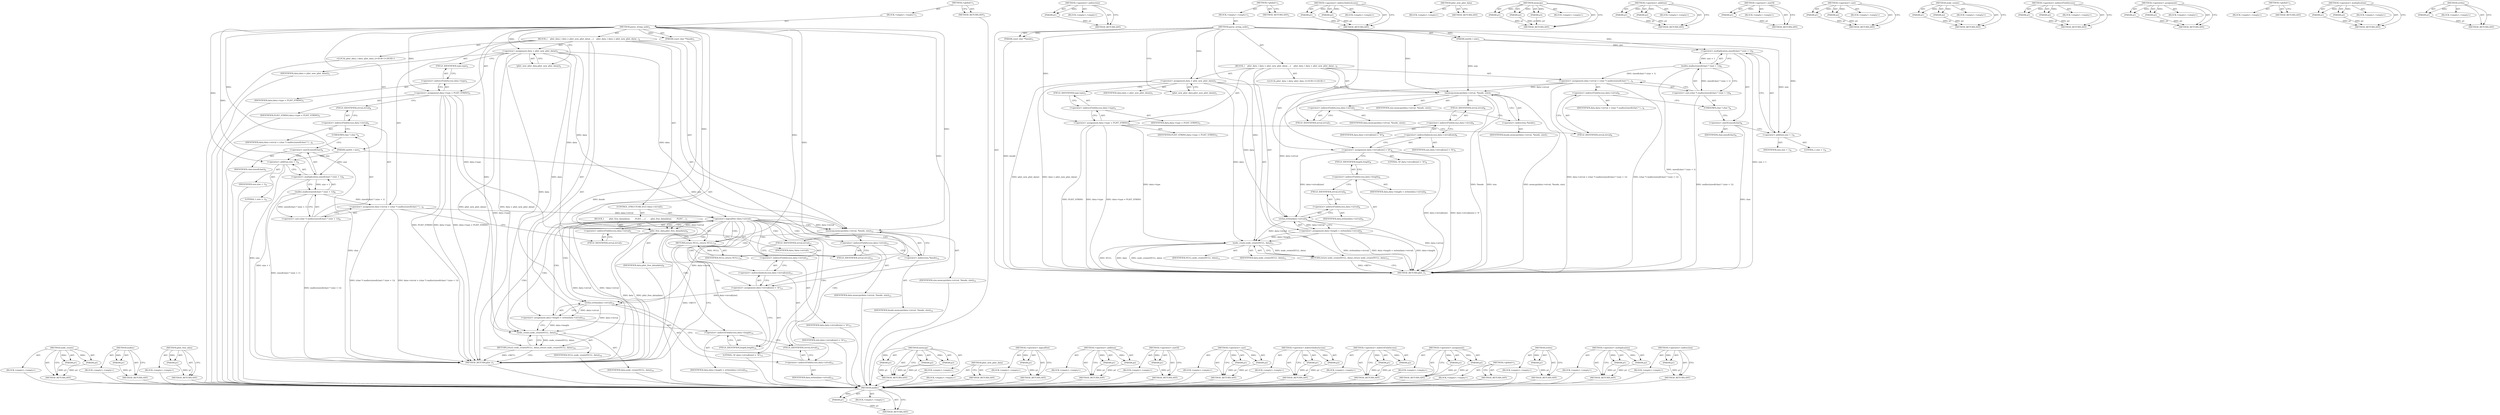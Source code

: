 digraph "&lt;operator&gt;.indirection" {
vulnerable_105 [label=<(METHOD,malloc)>];
vulnerable_106 [label=<(PARAM,p1)>];
vulnerable_107 [label=<(BLOCK,&lt;empty&gt;,&lt;empty&gt;)>];
vulnerable_108 [label=<(METHOD_RETURN,ANY)>];
vulnerable_129 [label=<(METHOD,&lt;operator&gt;.indirection)>];
vulnerable_130 [label=<(PARAM,p1)>];
vulnerable_131 [label=<(BLOCK,&lt;empty&gt;,&lt;empty&gt;)>];
vulnerable_132 [label=<(METHOD_RETURN,ANY)>];
vulnerable_6 [label=<(METHOD,&lt;global&gt;)<SUB>1</SUB>>];
vulnerable_7 [label=<(BLOCK,&lt;empty&gt;,&lt;empty&gt;)<SUB>1</SUB>>];
vulnerable_8 [label=<(METHOD,parse_string_node)<SUB>1</SUB>>];
vulnerable_9 [label=<(PARAM,const char **bnode)<SUB>1</SUB>>];
vulnerable_10 [label=<(PARAM,uint64_t size)<SUB>1</SUB>>];
vulnerable_11 [label=<(BLOCK,{
    plist_data_t data = plist_new_plist_data(...,{
    plist_data_t data = plist_new_plist_data(...)<SUB>2</SUB>>];
vulnerable_12 [label="<(LOCAL,plist_data_t data: plist_data_t)<SUB>3</SUB>>"];
vulnerable_13 [label=<(&lt;operator&gt;.assignment,data = plist_new_plist_data())<SUB>3</SUB>>];
vulnerable_14 [label=<(IDENTIFIER,data,data = plist_new_plist_data())<SUB>3</SUB>>];
vulnerable_15 [label=<(plist_new_plist_data,plist_new_plist_data())<SUB>3</SUB>>];
vulnerable_16 [label=<(&lt;operator&gt;.assignment,data-&gt;type = PLIST_STRING)<SUB>5</SUB>>];
vulnerable_17 [label=<(&lt;operator&gt;.indirectFieldAccess,data-&gt;type)<SUB>5</SUB>>];
vulnerable_18 [label=<(IDENTIFIER,data,data-&gt;type = PLIST_STRING)<SUB>5</SUB>>];
vulnerable_19 [label=<(FIELD_IDENTIFIER,type,type)<SUB>5</SUB>>];
vulnerable_20 [label=<(IDENTIFIER,PLIST_STRING,data-&gt;type = PLIST_STRING)<SUB>5</SUB>>];
vulnerable_21 [label=<(&lt;operator&gt;.assignment,data-&gt;strval = (char *) malloc(sizeof(char) * (...)<SUB>6</SUB>>];
vulnerable_22 [label=<(&lt;operator&gt;.indirectFieldAccess,data-&gt;strval)<SUB>6</SUB>>];
vulnerable_23 [label=<(IDENTIFIER,data,data-&gt;strval = (char *) malloc(sizeof(char) * (...)<SUB>6</SUB>>];
vulnerable_24 [label=<(FIELD_IDENTIFIER,strval,strval)<SUB>6</SUB>>];
vulnerable_25 [label=<(&lt;operator&gt;.cast,(char *) malloc(sizeof(char) * (size + 1)))<SUB>6</SUB>>];
vulnerable_26 [label=<(UNKNOWN,char *,char *)<SUB>6</SUB>>];
vulnerable_27 [label=<(malloc,malloc(sizeof(char) * (size + 1)))<SUB>6</SUB>>];
vulnerable_28 [label=<(&lt;operator&gt;.multiplication,sizeof(char) * (size + 1))<SUB>6</SUB>>];
vulnerable_29 [label=<(&lt;operator&gt;.sizeOf,sizeof(char))<SUB>6</SUB>>];
vulnerable_30 [label=<(IDENTIFIER,char,sizeof(char))<SUB>6</SUB>>];
vulnerable_31 [label=<(&lt;operator&gt;.addition,size + 1)<SUB>6</SUB>>];
vulnerable_32 [label=<(IDENTIFIER,size,size + 1)<SUB>6</SUB>>];
vulnerable_33 [label=<(LITERAL,1,size + 1)<SUB>6</SUB>>];
vulnerable_34 [label=<(memcpy,memcpy(data-&gt;strval, *bnode, size))<SUB>7</SUB>>];
vulnerable_35 [label=<(&lt;operator&gt;.indirectFieldAccess,data-&gt;strval)<SUB>7</SUB>>];
vulnerable_36 [label=<(IDENTIFIER,data,memcpy(data-&gt;strval, *bnode, size))<SUB>7</SUB>>];
vulnerable_37 [label=<(FIELD_IDENTIFIER,strval,strval)<SUB>7</SUB>>];
vulnerable_38 [label=<(&lt;operator&gt;.indirection,*bnode)<SUB>7</SUB>>];
vulnerable_39 [label=<(IDENTIFIER,bnode,memcpy(data-&gt;strval, *bnode, size))<SUB>7</SUB>>];
vulnerable_40 [label=<(IDENTIFIER,size,memcpy(data-&gt;strval, *bnode, size))<SUB>7</SUB>>];
vulnerable_41 [label=<(&lt;operator&gt;.assignment,data-&gt;strval[size] = '\0')<SUB>8</SUB>>];
vulnerable_42 [label=<(&lt;operator&gt;.indirectIndexAccess,data-&gt;strval[size])<SUB>8</SUB>>];
vulnerable_43 [label=<(&lt;operator&gt;.indirectFieldAccess,data-&gt;strval)<SUB>8</SUB>>];
vulnerable_44 [label=<(IDENTIFIER,data,data-&gt;strval[size] = '\0')<SUB>8</SUB>>];
vulnerable_45 [label=<(FIELD_IDENTIFIER,strval,strval)<SUB>8</SUB>>];
vulnerable_46 [label=<(IDENTIFIER,size,data-&gt;strval[size] = '\0')<SUB>8</SUB>>];
vulnerable_47 [label=<(LITERAL,'\0',data-&gt;strval[size] = '\0')<SUB>8</SUB>>];
vulnerable_48 [label=<(&lt;operator&gt;.assignment,data-&gt;length = strlen(data-&gt;strval))<SUB>9</SUB>>];
vulnerable_49 [label=<(&lt;operator&gt;.indirectFieldAccess,data-&gt;length)<SUB>9</SUB>>];
vulnerable_50 [label=<(IDENTIFIER,data,data-&gt;length = strlen(data-&gt;strval))<SUB>9</SUB>>];
vulnerable_51 [label=<(FIELD_IDENTIFIER,length,length)<SUB>9</SUB>>];
vulnerable_52 [label=<(strlen,strlen(data-&gt;strval))<SUB>9</SUB>>];
vulnerable_53 [label=<(&lt;operator&gt;.indirectFieldAccess,data-&gt;strval)<SUB>9</SUB>>];
vulnerable_54 [label=<(IDENTIFIER,data,strlen(data-&gt;strval))<SUB>9</SUB>>];
vulnerable_55 [label=<(FIELD_IDENTIFIER,strval,strval)<SUB>9</SUB>>];
vulnerable_56 [label=<(RETURN,return node_create(NULL, data);,return node_create(NULL, data);)<SUB>11</SUB>>];
vulnerable_57 [label=<(node_create,node_create(NULL, data))<SUB>11</SUB>>];
vulnerable_58 [label=<(IDENTIFIER,NULL,node_create(NULL, data))<SUB>11</SUB>>];
vulnerable_59 [label=<(IDENTIFIER,data,node_create(NULL, data))<SUB>11</SUB>>];
vulnerable_60 [label=<(METHOD_RETURN,plist_t)<SUB>1</SUB>>];
vulnerable_62 [label=<(METHOD_RETURN,ANY)<SUB>1</SUB>>];
vulnerable_133 [label=<(METHOD,&lt;operator&gt;.indirectIndexAccess)>];
vulnerable_134 [label=<(PARAM,p1)>];
vulnerable_135 [label=<(PARAM,p2)>];
vulnerable_136 [label=<(BLOCK,&lt;empty&gt;,&lt;empty&gt;)>];
vulnerable_137 [label=<(METHOD_RETURN,ANY)>];
vulnerable_92 [label=<(METHOD,plist_new_plist_data)>];
vulnerable_93 [label=<(BLOCK,&lt;empty&gt;,&lt;empty&gt;)>];
vulnerable_94 [label=<(METHOD_RETURN,ANY)>];
vulnerable_123 [label=<(METHOD,memcpy)>];
vulnerable_124 [label=<(PARAM,p1)>];
vulnerable_125 [label=<(PARAM,p2)>];
vulnerable_126 [label=<(PARAM,p3)>];
vulnerable_127 [label=<(BLOCK,&lt;empty&gt;,&lt;empty&gt;)>];
vulnerable_128 [label=<(METHOD_RETURN,ANY)>];
vulnerable_118 [label=<(METHOD,&lt;operator&gt;.addition)>];
vulnerable_119 [label=<(PARAM,p1)>];
vulnerable_120 [label=<(PARAM,p2)>];
vulnerable_121 [label=<(BLOCK,&lt;empty&gt;,&lt;empty&gt;)>];
vulnerable_122 [label=<(METHOD_RETURN,ANY)>];
vulnerable_114 [label=<(METHOD,&lt;operator&gt;.sizeOf)>];
vulnerable_115 [label=<(PARAM,p1)>];
vulnerable_116 [label=<(BLOCK,&lt;empty&gt;,&lt;empty&gt;)>];
vulnerable_117 [label=<(METHOD_RETURN,ANY)>];
vulnerable_100 [label=<(METHOD,&lt;operator&gt;.cast)>];
vulnerable_101 [label=<(PARAM,p1)>];
vulnerable_102 [label=<(PARAM,p2)>];
vulnerable_103 [label=<(BLOCK,&lt;empty&gt;,&lt;empty&gt;)>];
vulnerable_104 [label=<(METHOD_RETURN,ANY)>];
vulnerable_142 [label=<(METHOD,node_create)>];
vulnerable_143 [label=<(PARAM,p1)>];
vulnerable_144 [label=<(PARAM,p2)>];
vulnerable_145 [label=<(BLOCK,&lt;empty&gt;,&lt;empty&gt;)>];
vulnerable_146 [label=<(METHOD_RETURN,ANY)>];
vulnerable_95 [label=<(METHOD,&lt;operator&gt;.indirectFieldAccess)>];
vulnerable_96 [label=<(PARAM,p1)>];
vulnerable_97 [label=<(PARAM,p2)>];
vulnerable_98 [label=<(BLOCK,&lt;empty&gt;,&lt;empty&gt;)>];
vulnerable_99 [label=<(METHOD_RETURN,ANY)>];
vulnerable_87 [label=<(METHOD,&lt;operator&gt;.assignment)>];
vulnerable_88 [label=<(PARAM,p1)>];
vulnerable_89 [label=<(PARAM,p2)>];
vulnerable_90 [label=<(BLOCK,&lt;empty&gt;,&lt;empty&gt;)>];
vulnerable_91 [label=<(METHOD_RETURN,ANY)>];
vulnerable_81 [label=<(METHOD,&lt;global&gt;)<SUB>1</SUB>>];
vulnerable_82 [label=<(BLOCK,&lt;empty&gt;,&lt;empty&gt;)>];
vulnerable_83 [label=<(METHOD_RETURN,ANY)>];
vulnerable_109 [label=<(METHOD,&lt;operator&gt;.multiplication)>];
vulnerable_110 [label=<(PARAM,p1)>];
vulnerable_111 [label=<(PARAM,p2)>];
vulnerable_112 [label=<(BLOCK,&lt;empty&gt;,&lt;empty&gt;)>];
vulnerable_113 [label=<(METHOD_RETURN,ANY)>];
vulnerable_138 [label=<(METHOD,strlen)>];
vulnerable_139 [label=<(PARAM,p1)>];
vulnerable_140 [label=<(BLOCK,&lt;empty&gt;,&lt;empty&gt;)>];
vulnerable_141 [label=<(METHOD_RETURN,ANY)>];
fixed_160 [label=<(METHOD,node_create)>];
fixed_161 [label=<(PARAM,p1)>];
fixed_162 [label=<(PARAM,p2)>];
fixed_163 [label=<(BLOCK,&lt;empty&gt;,&lt;empty&gt;)>];
fixed_164 [label=<(METHOD_RETURN,ANY)>];
fixed_115 [label=<(METHOD,malloc)>];
fixed_116 [label=<(PARAM,p1)>];
fixed_117 [label=<(BLOCK,&lt;empty&gt;,&lt;empty&gt;)>];
fixed_118 [label=<(METHOD_RETURN,ANY)>];
fixed_137 [label=<(METHOD,plist_free_data)>];
fixed_138 [label=<(PARAM,p1)>];
fixed_139 [label=<(BLOCK,&lt;empty&gt;,&lt;empty&gt;)>];
fixed_140 [label=<(METHOD_RETURN,ANY)>];
fixed_6 [label=<(METHOD,&lt;global&gt;)<SUB>1</SUB>>];
fixed_7 [label=<(BLOCK,&lt;empty&gt;,&lt;empty&gt;)<SUB>1</SUB>>];
fixed_8 [label=<(METHOD,parse_string_node)<SUB>1</SUB>>];
fixed_9 [label=<(PARAM,const char **bnode)<SUB>1</SUB>>];
fixed_10 [label=<(PARAM,uint64_t size)<SUB>1</SUB>>];
fixed_11 [label=<(BLOCK,{
    plist_data_t data = plist_new_plist_data(...,{
    plist_data_t data = plist_new_plist_data(...)<SUB>2</SUB>>];
fixed_12 [label="<(LOCAL,plist_data_t data: plist_data_t)<SUB>3</SUB>>"];
fixed_13 [label=<(&lt;operator&gt;.assignment,data = plist_new_plist_data())<SUB>3</SUB>>];
fixed_14 [label=<(IDENTIFIER,data,data = plist_new_plist_data())<SUB>3</SUB>>];
fixed_15 [label=<(plist_new_plist_data,plist_new_plist_data())<SUB>3</SUB>>];
fixed_16 [label=<(&lt;operator&gt;.assignment,data-&gt;type = PLIST_STRING)<SUB>5</SUB>>];
fixed_17 [label=<(&lt;operator&gt;.indirectFieldAccess,data-&gt;type)<SUB>5</SUB>>];
fixed_18 [label=<(IDENTIFIER,data,data-&gt;type = PLIST_STRING)<SUB>5</SUB>>];
fixed_19 [label=<(FIELD_IDENTIFIER,type,type)<SUB>5</SUB>>];
fixed_20 [label=<(IDENTIFIER,PLIST_STRING,data-&gt;type = PLIST_STRING)<SUB>5</SUB>>];
fixed_21 [label=<(&lt;operator&gt;.assignment,data-&gt;strval = (char *) malloc(sizeof(char) * (...)<SUB>6</SUB>>];
fixed_22 [label=<(&lt;operator&gt;.indirectFieldAccess,data-&gt;strval)<SUB>6</SUB>>];
fixed_23 [label=<(IDENTIFIER,data,data-&gt;strval = (char *) malloc(sizeof(char) * (...)<SUB>6</SUB>>];
fixed_24 [label=<(FIELD_IDENTIFIER,strval,strval)<SUB>6</SUB>>];
fixed_25 [label=<(&lt;operator&gt;.cast,(char *) malloc(sizeof(char) * (size + 1)))<SUB>6</SUB>>];
fixed_26 [label=<(UNKNOWN,char *,char *)<SUB>6</SUB>>];
fixed_27 [label=<(malloc,malloc(sizeof(char) * (size + 1)))<SUB>6</SUB>>];
fixed_28 [label=<(&lt;operator&gt;.multiplication,sizeof(char) * (size + 1))<SUB>6</SUB>>];
fixed_29 [label=<(&lt;operator&gt;.sizeOf,sizeof(char))<SUB>6</SUB>>];
fixed_30 [label=<(IDENTIFIER,char,sizeof(char))<SUB>6</SUB>>];
fixed_31 [label=<(&lt;operator&gt;.addition,size + 1)<SUB>6</SUB>>];
fixed_32 [label=<(IDENTIFIER,size,size + 1)<SUB>6</SUB>>];
fixed_33 [label=<(LITERAL,1,size + 1)<SUB>6</SUB>>];
fixed_34 [label=<(CONTROL_STRUCTURE,IF,if (!data-&gt;strval))<SUB>7</SUB>>];
fixed_35 [label=<(&lt;operator&gt;.logicalNot,!data-&gt;strval)<SUB>7</SUB>>];
fixed_36 [label=<(&lt;operator&gt;.indirectFieldAccess,data-&gt;strval)<SUB>7</SUB>>];
fixed_37 [label=<(IDENTIFIER,data,!data-&gt;strval)<SUB>7</SUB>>];
fixed_38 [label=<(FIELD_IDENTIFIER,strval,strval)<SUB>7</SUB>>];
fixed_39 [label=<(BLOCK,{
        plist_free_data(data);
        PLIST_...,{
        plist_free_data(data);
        PLIST_...)<SUB>7</SUB>>];
fixed_40 [label=<(plist_free_data,plist_free_data(data))<SUB>8</SUB>>];
fixed_41 [label=<(IDENTIFIER,data,plist_free_data(data))<SUB>8</SUB>>];
fixed_42 [label=<(RETURN,return NULL;,return NULL;)<SUB>10</SUB>>];
fixed_43 [label=<(IDENTIFIER,NULL,return NULL;)<SUB>10</SUB>>];
fixed_44 [label=<(memcpy,memcpy(data-&gt;strval, *bnode, size))<SUB>12</SUB>>];
fixed_45 [label=<(&lt;operator&gt;.indirectFieldAccess,data-&gt;strval)<SUB>12</SUB>>];
fixed_46 [label=<(IDENTIFIER,data,memcpy(data-&gt;strval, *bnode, size))<SUB>12</SUB>>];
fixed_47 [label=<(FIELD_IDENTIFIER,strval,strval)<SUB>12</SUB>>];
fixed_48 [label=<(&lt;operator&gt;.indirection,*bnode)<SUB>12</SUB>>];
fixed_49 [label=<(IDENTIFIER,bnode,memcpy(data-&gt;strval, *bnode, size))<SUB>12</SUB>>];
fixed_50 [label=<(IDENTIFIER,size,memcpy(data-&gt;strval, *bnode, size))<SUB>12</SUB>>];
fixed_51 [label=<(&lt;operator&gt;.assignment,data-&gt;strval[size] = '\0')<SUB>13</SUB>>];
fixed_52 [label=<(&lt;operator&gt;.indirectIndexAccess,data-&gt;strval[size])<SUB>13</SUB>>];
fixed_53 [label=<(&lt;operator&gt;.indirectFieldAccess,data-&gt;strval)<SUB>13</SUB>>];
fixed_54 [label=<(IDENTIFIER,data,data-&gt;strval[size] = '\0')<SUB>13</SUB>>];
fixed_55 [label=<(FIELD_IDENTIFIER,strval,strval)<SUB>13</SUB>>];
fixed_56 [label=<(IDENTIFIER,size,data-&gt;strval[size] = '\0')<SUB>13</SUB>>];
fixed_57 [label=<(LITERAL,'\0',data-&gt;strval[size] = '\0')<SUB>13</SUB>>];
fixed_58 [label=<(&lt;operator&gt;.assignment,data-&gt;length = strlen(data-&gt;strval))<SUB>14</SUB>>];
fixed_59 [label=<(&lt;operator&gt;.indirectFieldAccess,data-&gt;length)<SUB>14</SUB>>];
fixed_60 [label=<(IDENTIFIER,data,data-&gt;length = strlen(data-&gt;strval))<SUB>14</SUB>>];
fixed_61 [label=<(FIELD_IDENTIFIER,length,length)<SUB>14</SUB>>];
fixed_62 [label=<(strlen,strlen(data-&gt;strval))<SUB>14</SUB>>];
fixed_63 [label=<(&lt;operator&gt;.indirectFieldAccess,data-&gt;strval)<SUB>14</SUB>>];
fixed_64 [label=<(IDENTIFIER,data,strlen(data-&gt;strval))<SUB>14</SUB>>];
fixed_65 [label=<(FIELD_IDENTIFIER,strval,strval)<SUB>14</SUB>>];
fixed_66 [label=<(RETURN,return node_create(NULL, data);,return node_create(NULL, data);)<SUB>16</SUB>>];
fixed_67 [label=<(node_create,node_create(NULL, data))<SUB>16</SUB>>];
fixed_68 [label=<(IDENTIFIER,NULL,node_create(NULL, data))<SUB>16</SUB>>];
fixed_69 [label=<(IDENTIFIER,data,node_create(NULL, data))<SUB>16</SUB>>];
fixed_70 [label=<(METHOD_RETURN,plist_t)<SUB>1</SUB>>];
fixed_72 [label=<(METHOD_RETURN,ANY)<SUB>1</SUB>>];
fixed_141 [label=<(METHOD,memcpy)>];
fixed_142 [label=<(PARAM,p1)>];
fixed_143 [label=<(PARAM,p2)>];
fixed_144 [label=<(PARAM,p3)>];
fixed_145 [label=<(BLOCK,&lt;empty&gt;,&lt;empty&gt;)>];
fixed_146 [label=<(METHOD_RETURN,ANY)>];
fixed_102 [label=<(METHOD,plist_new_plist_data)>];
fixed_103 [label=<(BLOCK,&lt;empty&gt;,&lt;empty&gt;)>];
fixed_104 [label=<(METHOD_RETURN,ANY)>];
fixed_133 [label=<(METHOD,&lt;operator&gt;.logicalNot)>];
fixed_134 [label=<(PARAM,p1)>];
fixed_135 [label=<(BLOCK,&lt;empty&gt;,&lt;empty&gt;)>];
fixed_136 [label=<(METHOD_RETURN,ANY)>];
fixed_128 [label=<(METHOD,&lt;operator&gt;.addition)>];
fixed_129 [label=<(PARAM,p1)>];
fixed_130 [label=<(PARAM,p2)>];
fixed_131 [label=<(BLOCK,&lt;empty&gt;,&lt;empty&gt;)>];
fixed_132 [label=<(METHOD_RETURN,ANY)>];
fixed_124 [label=<(METHOD,&lt;operator&gt;.sizeOf)>];
fixed_125 [label=<(PARAM,p1)>];
fixed_126 [label=<(BLOCK,&lt;empty&gt;,&lt;empty&gt;)>];
fixed_127 [label=<(METHOD_RETURN,ANY)>];
fixed_110 [label=<(METHOD,&lt;operator&gt;.cast)>];
fixed_111 [label=<(PARAM,p1)>];
fixed_112 [label=<(PARAM,p2)>];
fixed_113 [label=<(BLOCK,&lt;empty&gt;,&lt;empty&gt;)>];
fixed_114 [label=<(METHOD_RETURN,ANY)>];
fixed_151 [label=<(METHOD,&lt;operator&gt;.indirectIndexAccess)>];
fixed_152 [label=<(PARAM,p1)>];
fixed_153 [label=<(PARAM,p2)>];
fixed_154 [label=<(BLOCK,&lt;empty&gt;,&lt;empty&gt;)>];
fixed_155 [label=<(METHOD_RETURN,ANY)>];
fixed_105 [label=<(METHOD,&lt;operator&gt;.indirectFieldAccess)>];
fixed_106 [label=<(PARAM,p1)>];
fixed_107 [label=<(PARAM,p2)>];
fixed_108 [label=<(BLOCK,&lt;empty&gt;,&lt;empty&gt;)>];
fixed_109 [label=<(METHOD_RETURN,ANY)>];
fixed_97 [label=<(METHOD,&lt;operator&gt;.assignment)>];
fixed_98 [label=<(PARAM,p1)>];
fixed_99 [label=<(PARAM,p2)>];
fixed_100 [label=<(BLOCK,&lt;empty&gt;,&lt;empty&gt;)>];
fixed_101 [label=<(METHOD_RETURN,ANY)>];
fixed_91 [label=<(METHOD,&lt;global&gt;)<SUB>1</SUB>>];
fixed_92 [label=<(BLOCK,&lt;empty&gt;,&lt;empty&gt;)>];
fixed_93 [label=<(METHOD_RETURN,ANY)>];
fixed_156 [label=<(METHOD,strlen)>];
fixed_157 [label=<(PARAM,p1)>];
fixed_158 [label=<(BLOCK,&lt;empty&gt;,&lt;empty&gt;)>];
fixed_159 [label=<(METHOD_RETURN,ANY)>];
fixed_119 [label=<(METHOD,&lt;operator&gt;.multiplication)>];
fixed_120 [label=<(PARAM,p1)>];
fixed_121 [label=<(PARAM,p2)>];
fixed_122 [label=<(BLOCK,&lt;empty&gt;,&lt;empty&gt;)>];
fixed_123 [label=<(METHOD_RETURN,ANY)>];
fixed_147 [label=<(METHOD,&lt;operator&gt;.indirection)>];
fixed_148 [label=<(PARAM,p1)>];
fixed_149 [label=<(BLOCK,&lt;empty&gt;,&lt;empty&gt;)>];
fixed_150 [label=<(METHOD_RETURN,ANY)>];
vulnerable_105 -> vulnerable_106  [key=0, label="AST: "];
vulnerable_105 -> vulnerable_106  [key=1, label="DDG: "];
vulnerable_105 -> vulnerable_107  [key=0, label="AST: "];
vulnerable_105 -> vulnerable_108  [key=0, label="AST: "];
vulnerable_105 -> vulnerable_108  [key=1, label="CFG: "];
vulnerable_106 -> vulnerable_108  [key=0, label="DDG: p1"];
vulnerable_129 -> vulnerable_130  [key=0, label="AST: "];
vulnerable_129 -> vulnerable_130  [key=1, label="DDG: "];
vulnerable_129 -> vulnerable_131  [key=0, label="AST: "];
vulnerable_129 -> vulnerable_132  [key=0, label="AST: "];
vulnerable_129 -> vulnerable_132  [key=1, label="CFG: "];
vulnerable_130 -> vulnerable_132  [key=0, label="DDG: p1"];
vulnerable_6 -> vulnerable_7  [key=0, label="AST: "];
vulnerable_6 -> vulnerable_62  [key=0, label="AST: "];
vulnerable_6 -> vulnerable_62  [key=1, label="CFG: "];
vulnerable_7 -> vulnerable_8  [key=0, label="AST: "];
vulnerable_8 -> vulnerable_9  [key=0, label="AST: "];
vulnerable_8 -> vulnerable_9  [key=1, label="DDG: "];
vulnerable_8 -> vulnerable_10  [key=0, label="AST: "];
vulnerable_8 -> vulnerable_10  [key=1, label="DDG: "];
vulnerable_8 -> vulnerable_11  [key=0, label="AST: "];
vulnerable_8 -> vulnerable_60  [key=0, label="AST: "];
vulnerable_8 -> vulnerable_15  [key=0, label="CFG: "];
vulnerable_8 -> vulnerable_13  [key=0, label="DDG: "];
vulnerable_8 -> vulnerable_16  [key=0, label="DDG: "];
vulnerable_8 -> vulnerable_41  [key=0, label="DDG: "];
vulnerable_8 -> vulnerable_34  [key=0, label="DDG: "];
vulnerable_8 -> vulnerable_57  [key=0, label="DDG: "];
vulnerable_8 -> vulnerable_28  [key=0, label="DDG: "];
vulnerable_8 -> vulnerable_31  [key=0, label="DDG: "];
vulnerable_9 -> vulnerable_60  [key=0, label="DDG: bnode"];
vulnerable_10 -> vulnerable_34  [key=0, label="DDG: size"];
vulnerable_10 -> vulnerable_28  [key=0, label="DDG: size"];
vulnerable_10 -> vulnerable_31  [key=0, label="DDG: size"];
vulnerable_11 -> vulnerable_12  [key=0, label="AST: "];
vulnerable_11 -> vulnerable_13  [key=0, label="AST: "];
vulnerable_11 -> vulnerable_16  [key=0, label="AST: "];
vulnerable_11 -> vulnerable_21  [key=0, label="AST: "];
vulnerable_11 -> vulnerable_34  [key=0, label="AST: "];
vulnerable_11 -> vulnerable_41  [key=0, label="AST: "];
vulnerable_11 -> vulnerable_48  [key=0, label="AST: "];
vulnerable_11 -> vulnerable_56  [key=0, label="AST: "];
vulnerable_13 -> vulnerable_14  [key=0, label="AST: "];
vulnerable_13 -> vulnerable_15  [key=0, label="AST: "];
vulnerable_13 -> vulnerable_19  [key=0, label="CFG: "];
vulnerable_13 -> vulnerable_60  [key=0, label="DDG: plist_new_plist_data()"];
vulnerable_13 -> vulnerable_60  [key=1, label="DDG: data = plist_new_plist_data()"];
vulnerable_13 -> vulnerable_34  [key=0, label="DDG: data"];
vulnerable_13 -> vulnerable_52  [key=0, label="DDG: data"];
vulnerable_13 -> vulnerable_57  [key=0, label="DDG: data"];
vulnerable_15 -> vulnerable_13  [key=0, label="CFG: "];
vulnerable_16 -> vulnerable_17  [key=0, label="AST: "];
vulnerable_16 -> vulnerable_20  [key=0, label="AST: "];
vulnerable_16 -> vulnerable_24  [key=0, label="CFG: "];
vulnerable_16 -> vulnerable_60  [key=0, label="DDG: data-&gt;type"];
vulnerable_16 -> vulnerable_60  [key=1, label="DDG: data-&gt;type = PLIST_STRING"];
vulnerable_16 -> vulnerable_60  [key=2, label="DDG: PLIST_STRING"];
vulnerable_16 -> vulnerable_57  [key=0, label="DDG: data-&gt;type"];
vulnerable_17 -> vulnerable_18  [key=0, label="AST: "];
vulnerable_17 -> vulnerable_19  [key=0, label="AST: "];
vulnerable_17 -> vulnerable_16  [key=0, label="CFG: "];
vulnerable_19 -> vulnerable_17  [key=0, label="CFG: "];
vulnerable_21 -> vulnerable_22  [key=0, label="AST: "];
vulnerable_21 -> vulnerable_25  [key=0, label="AST: "];
vulnerable_21 -> vulnerable_37  [key=0, label="CFG: "];
vulnerable_21 -> vulnerable_60  [key=0, label="DDG: (char *) malloc(sizeof(char) * (size + 1))"];
vulnerable_21 -> vulnerable_60  [key=1, label="DDG: data-&gt;strval = (char *) malloc(sizeof(char) * (size + 1))"];
vulnerable_21 -> vulnerable_34  [key=0, label="DDG: data-&gt;strval"];
vulnerable_22 -> vulnerable_23  [key=0, label="AST: "];
vulnerable_22 -> vulnerable_24  [key=0, label="AST: "];
vulnerable_22 -> vulnerable_26  [key=0, label="CFG: "];
vulnerable_24 -> vulnerable_22  [key=0, label="CFG: "];
vulnerable_25 -> vulnerable_26  [key=0, label="AST: "];
vulnerable_25 -> vulnerable_27  [key=0, label="AST: "];
vulnerable_25 -> vulnerable_21  [key=0, label="CFG: "];
vulnerable_25 -> vulnerable_60  [key=0, label="DDG: malloc(sizeof(char) * (size + 1))"];
vulnerable_26 -> vulnerable_29  [key=0, label="CFG: "];
vulnerable_27 -> vulnerable_28  [key=0, label="AST: "];
vulnerable_27 -> vulnerable_25  [key=0, label="CFG: "];
vulnerable_27 -> vulnerable_25  [key=1, label="DDG: sizeof(char) * (size + 1)"];
vulnerable_27 -> vulnerable_60  [key=0, label="DDG: sizeof(char) * (size + 1)"];
vulnerable_27 -> vulnerable_21  [key=0, label="DDG: sizeof(char) * (size + 1)"];
vulnerable_28 -> vulnerable_29  [key=0, label="AST: "];
vulnerable_28 -> vulnerable_31  [key=0, label="AST: "];
vulnerable_28 -> vulnerable_27  [key=0, label="CFG: "];
vulnerable_28 -> vulnerable_27  [key=1, label="DDG: size + 1"];
vulnerable_28 -> vulnerable_60  [key=0, label="DDG: size + 1"];
vulnerable_29 -> vulnerable_30  [key=0, label="AST: "];
vulnerable_29 -> vulnerable_31  [key=0, label="CFG: "];
vulnerable_29 -> vulnerable_60  [key=0, label="DDG: char"];
vulnerable_31 -> vulnerable_32  [key=0, label="AST: "];
vulnerable_31 -> vulnerable_33  [key=0, label="AST: "];
vulnerable_31 -> vulnerable_28  [key=0, label="CFG: "];
vulnerable_34 -> vulnerable_35  [key=0, label="AST: "];
vulnerable_34 -> vulnerable_38  [key=0, label="AST: "];
vulnerable_34 -> vulnerable_40  [key=0, label="AST: "];
vulnerable_34 -> vulnerable_45  [key=0, label="CFG: "];
vulnerable_34 -> vulnerable_60  [key=0, label="DDG: *bnode"];
vulnerable_34 -> vulnerable_60  [key=1, label="DDG: size"];
vulnerable_34 -> vulnerable_60  [key=2, label="DDG: memcpy(data-&gt;strval, *bnode, size)"];
vulnerable_34 -> vulnerable_52  [key=0, label="DDG: data-&gt;strval"];
vulnerable_35 -> vulnerable_36  [key=0, label="AST: "];
vulnerable_35 -> vulnerable_37  [key=0, label="AST: "];
vulnerable_35 -> vulnerable_38  [key=0, label="CFG: "];
vulnerable_37 -> vulnerable_35  [key=0, label="CFG: "];
vulnerable_38 -> vulnerable_39  [key=0, label="AST: "];
vulnerable_38 -> vulnerable_34  [key=0, label="CFG: "];
vulnerable_41 -> vulnerable_42  [key=0, label="AST: "];
vulnerable_41 -> vulnerable_47  [key=0, label="AST: "];
vulnerable_41 -> vulnerable_51  [key=0, label="CFG: "];
vulnerable_41 -> vulnerable_60  [key=0, label="DDG: data-&gt;strval[size]"];
vulnerable_41 -> vulnerable_60  [key=1, label="DDG: data-&gt;strval[size] = '\0'"];
vulnerable_41 -> vulnerable_52  [key=0, label="DDG: data-&gt;strval[size]"];
vulnerable_42 -> vulnerable_43  [key=0, label="AST: "];
vulnerable_42 -> vulnerable_46  [key=0, label="AST: "];
vulnerable_42 -> vulnerable_41  [key=0, label="CFG: "];
vulnerable_43 -> vulnerable_44  [key=0, label="AST: "];
vulnerable_43 -> vulnerable_45  [key=0, label="AST: "];
vulnerable_43 -> vulnerable_42  [key=0, label="CFG: "];
vulnerable_45 -> vulnerable_43  [key=0, label="CFG: "];
vulnerable_48 -> vulnerable_49  [key=0, label="AST: "];
vulnerable_48 -> vulnerable_52  [key=0, label="AST: "];
vulnerable_48 -> vulnerable_57  [key=0, label="CFG: "];
vulnerable_48 -> vulnerable_57  [key=1, label="DDG: data-&gt;length"];
vulnerable_48 -> vulnerable_60  [key=0, label="DDG: data-&gt;length"];
vulnerable_48 -> vulnerable_60  [key=1, label="DDG: strlen(data-&gt;strval)"];
vulnerable_48 -> vulnerable_60  [key=2, label="DDG: data-&gt;length = strlen(data-&gt;strval)"];
vulnerable_49 -> vulnerable_50  [key=0, label="AST: "];
vulnerable_49 -> vulnerable_51  [key=0, label="AST: "];
vulnerable_49 -> vulnerable_55  [key=0, label="CFG: "];
vulnerable_51 -> vulnerable_49  [key=0, label="CFG: "];
vulnerable_52 -> vulnerable_53  [key=0, label="AST: "];
vulnerable_52 -> vulnerable_48  [key=0, label="CFG: "];
vulnerable_52 -> vulnerable_48  [key=1, label="DDG: data-&gt;strval"];
vulnerable_52 -> vulnerable_60  [key=0, label="DDG: data-&gt;strval"];
vulnerable_52 -> vulnerable_57  [key=0, label="DDG: data-&gt;strval"];
vulnerable_53 -> vulnerable_54  [key=0, label="AST: "];
vulnerable_53 -> vulnerable_55  [key=0, label="AST: "];
vulnerable_53 -> vulnerable_52  [key=0, label="CFG: "];
vulnerable_55 -> vulnerable_53  [key=0, label="CFG: "];
vulnerable_56 -> vulnerable_57  [key=0, label="AST: "];
vulnerable_56 -> vulnerable_60  [key=0, label="CFG: "];
vulnerable_56 -> vulnerable_60  [key=1, label="DDG: &lt;RET&gt;"];
vulnerable_57 -> vulnerable_58  [key=0, label="AST: "];
vulnerable_57 -> vulnerable_59  [key=0, label="AST: "];
vulnerable_57 -> vulnerable_56  [key=0, label="CFG: "];
vulnerable_57 -> vulnerable_56  [key=1, label="DDG: node_create(NULL, data)"];
vulnerable_57 -> vulnerable_60  [key=0, label="DDG: NULL"];
vulnerable_57 -> vulnerable_60  [key=1, label="DDG: data"];
vulnerable_57 -> vulnerable_60  [key=2, label="DDG: node_create(NULL, data)"];
vulnerable_133 -> vulnerable_134  [key=0, label="AST: "];
vulnerable_133 -> vulnerable_134  [key=1, label="DDG: "];
vulnerable_133 -> vulnerable_136  [key=0, label="AST: "];
vulnerable_133 -> vulnerable_135  [key=0, label="AST: "];
vulnerable_133 -> vulnerable_135  [key=1, label="DDG: "];
vulnerable_133 -> vulnerable_137  [key=0, label="AST: "];
vulnerable_133 -> vulnerable_137  [key=1, label="CFG: "];
vulnerable_134 -> vulnerable_137  [key=0, label="DDG: p1"];
vulnerable_135 -> vulnerable_137  [key=0, label="DDG: p2"];
vulnerable_92 -> vulnerable_93  [key=0, label="AST: "];
vulnerable_92 -> vulnerable_94  [key=0, label="AST: "];
vulnerable_92 -> vulnerable_94  [key=1, label="CFG: "];
vulnerable_123 -> vulnerable_124  [key=0, label="AST: "];
vulnerable_123 -> vulnerable_124  [key=1, label="DDG: "];
vulnerable_123 -> vulnerable_127  [key=0, label="AST: "];
vulnerable_123 -> vulnerable_125  [key=0, label="AST: "];
vulnerable_123 -> vulnerable_125  [key=1, label="DDG: "];
vulnerable_123 -> vulnerable_128  [key=0, label="AST: "];
vulnerable_123 -> vulnerable_128  [key=1, label="CFG: "];
vulnerable_123 -> vulnerable_126  [key=0, label="AST: "];
vulnerable_123 -> vulnerable_126  [key=1, label="DDG: "];
vulnerable_124 -> vulnerable_128  [key=0, label="DDG: p1"];
vulnerable_125 -> vulnerable_128  [key=0, label="DDG: p2"];
vulnerable_126 -> vulnerable_128  [key=0, label="DDG: p3"];
vulnerable_118 -> vulnerable_119  [key=0, label="AST: "];
vulnerable_118 -> vulnerable_119  [key=1, label="DDG: "];
vulnerable_118 -> vulnerable_121  [key=0, label="AST: "];
vulnerable_118 -> vulnerable_120  [key=0, label="AST: "];
vulnerable_118 -> vulnerable_120  [key=1, label="DDG: "];
vulnerable_118 -> vulnerable_122  [key=0, label="AST: "];
vulnerable_118 -> vulnerable_122  [key=1, label="CFG: "];
vulnerable_119 -> vulnerable_122  [key=0, label="DDG: p1"];
vulnerable_120 -> vulnerable_122  [key=0, label="DDG: p2"];
vulnerable_114 -> vulnerable_115  [key=0, label="AST: "];
vulnerable_114 -> vulnerable_115  [key=1, label="DDG: "];
vulnerable_114 -> vulnerable_116  [key=0, label="AST: "];
vulnerable_114 -> vulnerable_117  [key=0, label="AST: "];
vulnerable_114 -> vulnerable_117  [key=1, label="CFG: "];
vulnerable_115 -> vulnerable_117  [key=0, label="DDG: p1"];
vulnerable_100 -> vulnerable_101  [key=0, label="AST: "];
vulnerable_100 -> vulnerable_101  [key=1, label="DDG: "];
vulnerable_100 -> vulnerable_103  [key=0, label="AST: "];
vulnerable_100 -> vulnerable_102  [key=0, label="AST: "];
vulnerable_100 -> vulnerable_102  [key=1, label="DDG: "];
vulnerable_100 -> vulnerable_104  [key=0, label="AST: "];
vulnerable_100 -> vulnerable_104  [key=1, label="CFG: "];
vulnerable_101 -> vulnerable_104  [key=0, label="DDG: p1"];
vulnerable_102 -> vulnerable_104  [key=0, label="DDG: p2"];
vulnerable_142 -> vulnerable_143  [key=0, label="AST: "];
vulnerable_142 -> vulnerable_143  [key=1, label="DDG: "];
vulnerable_142 -> vulnerable_145  [key=0, label="AST: "];
vulnerable_142 -> vulnerable_144  [key=0, label="AST: "];
vulnerable_142 -> vulnerable_144  [key=1, label="DDG: "];
vulnerable_142 -> vulnerable_146  [key=0, label="AST: "];
vulnerable_142 -> vulnerable_146  [key=1, label="CFG: "];
vulnerable_143 -> vulnerable_146  [key=0, label="DDG: p1"];
vulnerable_144 -> vulnerable_146  [key=0, label="DDG: p2"];
vulnerable_95 -> vulnerable_96  [key=0, label="AST: "];
vulnerable_95 -> vulnerable_96  [key=1, label="DDG: "];
vulnerable_95 -> vulnerable_98  [key=0, label="AST: "];
vulnerable_95 -> vulnerable_97  [key=0, label="AST: "];
vulnerable_95 -> vulnerable_97  [key=1, label="DDG: "];
vulnerable_95 -> vulnerable_99  [key=0, label="AST: "];
vulnerable_95 -> vulnerable_99  [key=1, label="CFG: "];
vulnerable_96 -> vulnerable_99  [key=0, label="DDG: p1"];
vulnerable_97 -> vulnerable_99  [key=0, label="DDG: p2"];
vulnerable_87 -> vulnerable_88  [key=0, label="AST: "];
vulnerable_87 -> vulnerable_88  [key=1, label="DDG: "];
vulnerable_87 -> vulnerable_90  [key=0, label="AST: "];
vulnerable_87 -> vulnerable_89  [key=0, label="AST: "];
vulnerable_87 -> vulnerable_89  [key=1, label="DDG: "];
vulnerable_87 -> vulnerable_91  [key=0, label="AST: "];
vulnerable_87 -> vulnerable_91  [key=1, label="CFG: "];
vulnerable_88 -> vulnerable_91  [key=0, label="DDG: p1"];
vulnerable_89 -> vulnerable_91  [key=0, label="DDG: p2"];
vulnerable_81 -> vulnerable_82  [key=0, label="AST: "];
vulnerable_81 -> vulnerable_83  [key=0, label="AST: "];
vulnerable_81 -> vulnerable_83  [key=1, label="CFG: "];
vulnerable_109 -> vulnerable_110  [key=0, label="AST: "];
vulnerable_109 -> vulnerable_110  [key=1, label="DDG: "];
vulnerable_109 -> vulnerable_112  [key=0, label="AST: "];
vulnerable_109 -> vulnerable_111  [key=0, label="AST: "];
vulnerable_109 -> vulnerable_111  [key=1, label="DDG: "];
vulnerable_109 -> vulnerable_113  [key=0, label="AST: "];
vulnerable_109 -> vulnerable_113  [key=1, label="CFG: "];
vulnerable_110 -> vulnerable_113  [key=0, label="DDG: p1"];
vulnerable_111 -> vulnerable_113  [key=0, label="DDG: p2"];
vulnerable_138 -> vulnerable_139  [key=0, label="AST: "];
vulnerable_138 -> vulnerable_139  [key=1, label="DDG: "];
vulnerable_138 -> vulnerable_140  [key=0, label="AST: "];
vulnerable_138 -> vulnerable_141  [key=0, label="AST: "];
vulnerable_138 -> vulnerable_141  [key=1, label="CFG: "];
vulnerable_139 -> vulnerable_141  [key=0, label="DDG: p1"];
fixed_160 -> fixed_161  [key=0, label="AST: "];
fixed_160 -> fixed_161  [key=1, label="DDG: "];
fixed_160 -> fixed_163  [key=0, label="AST: "];
fixed_160 -> fixed_162  [key=0, label="AST: "];
fixed_160 -> fixed_162  [key=1, label="DDG: "];
fixed_160 -> fixed_164  [key=0, label="AST: "];
fixed_160 -> fixed_164  [key=1, label="CFG: "];
fixed_161 -> fixed_164  [key=0, label="DDG: p1"];
fixed_162 -> fixed_164  [key=0, label="DDG: p2"];
fixed_163 -> vulnerable_105  [key=0];
fixed_164 -> vulnerable_105  [key=0];
fixed_115 -> fixed_116  [key=0, label="AST: "];
fixed_115 -> fixed_116  [key=1, label="DDG: "];
fixed_115 -> fixed_117  [key=0, label="AST: "];
fixed_115 -> fixed_118  [key=0, label="AST: "];
fixed_115 -> fixed_118  [key=1, label="CFG: "];
fixed_116 -> fixed_118  [key=0, label="DDG: p1"];
fixed_117 -> vulnerable_105  [key=0];
fixed_118 -> vulnerable_105  [key=0];
fixed_137 -> fixed_138  [key=0, label="AST: "];
fixed_137 -> fixed_138  [key=1, label="DDG: "];
fixed_137 -> fixed_139  [key=0, label="AST: "];
fixed_137 -> fixed_140  [key=0, label="AST: "];
fixed_137 -> fixed_140  [key=1, label="CFG: "];
fixed_138 -> fixed_140  [key=0, label="DDG: p1"];
fixed_139 -> vulnerable_105  [key=0];
fixed_140 -> vulnerable_105  [key=0];
fixed_6 -> fixed_7  [key=0, label="AST: "];
fixed_6 -> fixed_72  [key=0, label="AST: "];
fixed_6 -> fixed_72  [key=1, label="CFG: "];
fixed_7 -> fixed_8  [key=0, label="AST: "];
fixed_8 -> fixed_9  [key=0, label="AST: "];
fixed_8 -> fixed_9  [key=1, label="DDG: "];
fixed_8 -> fixed_10  [key=0, label="AST: "];
fixed_8 -> fixed_10  [key=1, label="DDG: "];
fixed_8 -> fixed_11  [key=0, label="AST: "];
fixed_8 -> fixed_70  [key=0, label="AST: "];
fixed_8 -> fixed_15  [key=0, label="CFG: "];
fixed_8 -> fixed_13  [key=0, label="DDG: "];
fixed_8 -> fixed_16  [key=0, label="DDG: "];
fixed_8 -> fixed_51  [key=0, label="DDG: "];
fixed_8 -> fixed_44  [key=0, label="DDG: "];
fixed_8 -> fixed_42  [key=0, label="DDG: "];
fixed_8 -> fixed_67  [key=0, label="DDG: "];
fixed_8 -> fixed_40  [key=0, label="DDG: "];
fixed_8 -> fixed_43  [key=0, label="DDG: "];
fixed_8 -> fixed_28  [key=0, label="DDG: "];
fixed_8 -> fixed_31  [key=0, label="DDG: "];
fixed_9 -> fixed_70  [key=0, label="DDG: bnode"];
fixed_10 -> fixed_44  [key=0, label="DDG: size"];
fixed_10 -> fixed_28  [key=0, label="DDG: size"];
fixed_10 -> fixed_31  [key=0, label="DDG: size"];
fixed_11 -> fixed_12  [key=0, label="AST: "];
fixed_11 -> fixed_13  [key=0, label="AST: "];
fixed_11 -> fixed_16  [key=0, label="AST: "];
fixed_11 -> fixed_21  [key=0, label="AST: "];
fixed_11 -> fixed_34  [key=0, label="AST: "];
fixed_11 -> fixed_44  [key=0, label="AST: "];
fixed_11 -> fixed_51  [key=0, label="AST: "];
fixed_11 -> fixed_58  [key=0, label="AST: "];
fixed_11 -> fixed_66  [key=0, label="AST: "];
fixed_12 -> vulnerable_105  [key=0];
fixed_13 -> fixed_14  [key=0, label="AST: "];
fixed_13 -> fixed_15  [key=0, label="AST: "];
fixed_13 -> fixed_19  [key=0, label="CFG: "];
fixed_13 -> fixed_70  [key=0, label="DDG: plist_new_plist_data()"];
fixed_13 -> fixed_70  [key=1, label="DDG: data = plist_new_plist_data()"];
fixed_13 -> fixed_44  [key=0, label="DDG: data"];
fixed_13 -> fixed_35  [key=0, label="DDG: data"];
fixed_13 -> fixed_62  [key=0, label="DDG: data"];
fixed_13 -> fixed_67  [key=0, label="DDG: data"];
fixed_13 -> fixed_40  [key=0, label="DDG: data"];
fixed_14 -> vulnerable_105  [key=0];
fixed_15 -> fixed_13  [key=0, label="CFG: "];
fixed_16 -> fixed_17  [key=0, label="AST: "];
fixed_16 -> fixed_20  [key=0, label="AST: "];
fixed_16 -> fixed_24  [key=0, label="CFG: "];
fixed_16 -> fixed_70  [key=0, label="DDG: data-&gt;type"];
fixed_16 -> fixed_70  [key=1, label="DDG: data-&gt;type = PLIST_STRING"];
fixed_16 -> fixed_70  [key=2, label="DDG: PLIST_STRING"];
fixed_16 -> fixed_67  [key=0, label="DDG: data-&gt;type"];
fixed_16 -> fixed_40  [key=0, label="DDG: data-&gt;type"];
fixed_17 -> fixed_18  [key=0, label="AST: "];
fixed_17 -> fixed_19  [key=0, label="AST: "];
fixed_17 -> fixed_16  [key=0, label="CFG: "];
fixed_18 -> vulnerable_105  [key=0];
fixed_19 -> fixed_17  [key=0, label="CFG: "];
fixed_20 -> vulnerable_105  [key=0];
fixed_21 -> fixed_22  [key=0, label="AST: "];
fixed_21 -> fixed_25  [key=0, label="AST: "];
fixed_21 -> fixed_38  [key=0, label="CFG: "];
fixed_21 -> fixed_70  [key=0, label="DDG: (char *) malloc(sizeof(char) * (size + 1))"];
fixed_21 -> fixed_70  [key=1, label="DDG: data-&gt;strval = (char *) malloc(sizeof(char) * (size + 1))"];
fixed_21 -> fixed_35  [key=0, label="DDG: data-&gt;strval"];
fixed_22 -> fixed_23  [key=0, label="AST: "];
fixed_22 -> fixed_24  [key=0, label="AST: "];
fixed_22 -> fixed_26  [key=0, label="CFG: "];
fixed_23 -> vulnerable_105  [key=0];
fixed_24 -> fixed_22  [key=0, label="CFG: "];
fixed_25 -> fixed_26  [key=0, label="AST: "];
fixed_25 -> fixed_27  [key=0, label="AST: "];
fixed_25 -> fixed_21  [key=0, label="CFG: "];
fixed_25 -> fixed_70  [key=0, label="DDG: malloc(sizeof(char) * (size + 1))"];
fixed_26 -> fixed_29  [key=0, label="CFG: "];
fixed_27 -> fixed_28  [key=0, label="AST: "];
fixed_27 -> fixed_25  [key=0, label="CFG: "];
fixed_27 -> fixed_25  [key=1, label="DDG: sizeof(char) * (size + 1)"];
fixed_27 -> fixed_70  [key=0, label="DDG: sizeof(char) * (size + 1)"];
fixed_27 -> fixed_21  [key=0, label="DDG: sizeof(char) * (size + 1)"];
fixed_28 -> fixed_29  [key=0, label="AST: "];
fixed_28 -> fixed_31  [key=0, label="AST: "];
fixed_28 -> fixed_27  [key=0, label="CFG: "];
fixed_28 -> fixed_27  [key=1, label="DDG: size + 1"];
fixed_28 -> fixed_70  [key=0, label="DDG: size + 1"];
fixed_29 -> fixed_30  [key=0, label="AST: "];
fixed_29 -> fixed_31  [key=0, label="CFG: "];
fixed_29 -> fixed_70  [key=0, label="DDG: char"];
fixed_30 -> vulnerable_105  [key=0];
fixed_31 -> fixed_32  [key=0, label="AST: "];
fixed_31 -> fixed_33  [key=0, label="AST: "];
fixed_31 -> fixed_28  [key=0, label="CFG: "];
fixed_31 -> fixed_70  [key=0, label="DDG: size"];
fixed_32 -> vulnerable_105  [key=0];
fixed_33 -> vulnerable_105  [key=0];
fixed_34 -> fixed_35  [key=0, label="AST: "];
fixed_34 -> fixed_39  [key=0, label="AST: "];
fixed_35 -> fixed_36  [key=0, label="AST: "];
fixed_35 -> fixed_40  [key=0, label="CFG: "];
fixed_35 -> fixed_40  [key=1, label="DDG: data-&gt;strval"];
fixed_35 -> fixed_40  [key=2, label="CDG: "];
fixed_35 -> fixed_47  [key=0, label="CFG: "];
fixed_35 -> fixed_47  [key=1, label="CDG: "];
fixed_35 -> fixed_70  [key=0, label="DDG: data-&gt;strval"];
fixed_35 -> fixed_70  [key=1, label="DDG: !data-&gt;strval"];
fixed_35 -> fixed_44  [key=0, label="DDG: data-&gt;strval"];
fixed_35 -> fixed_44  [key=1, label="CDG: "];
fixed_35 -> fixed_48  [key=0, label="CDG: "];
fixed_35 -> fixed_58  [key=0, label="CDG: "];
fixed_35 -> fixed_61  [key=0, label="CDG: "];
fixed_35 -> fixed_42  [key=0, label="CDG: "];
fixed_35 -> fixed_51  [key=0, label="CDG: "];
fixed_35 -> fixed_66  [key=0, label="CDG: "];
fixed_35 -> fixed_52  [key=0, label="CDG: "];
fixed_35 -> fixed_53  [key=0, label="CDG: "];
fixed_35 -> fixed_67  [key=0, label="CDG: "];
fixed_35 -> fixed_45  [key=0, label="CDG: "];
fixed_35 -> fixed_63  [key=0, label="CDG: "];
fixed_35 -> fixed_65  [key=0, label="CDG: "];
fixed_35 -> fixed_59  [key=0, label="CDG: "];
fixed_35 -> fixed_55  [key=0, label="CDG: "];
fixed_35 -> fixed_62  [key=0, label="CDG: "];
fixed_36 -> fixed_37  [key=0, label="AST: "];
fixed_36 -> fixed_38  [key=0, label="AST: "];
fixed_36 -> fixed_35  [key=0, label="CFG: "];
fixed_37 -> vulnerable_105  [key=0];
fixed_38 -> fixed_36  [key=0, label="CFG: "];
fixed_39 -> fixed_40  [key=0, label="AST: "];
fixed_39 -> fixed_42  [key=0, label="AST: "];
fixed_40 -> fixed_41  [key=0, label="AST: "];
fixed_40 -> fixed_42  [key=0, label="CFG: "];
fixed_40 -> fixed_70  [key=0, label="DDG: data"];
fixed_40 -> fixed_70  [key=1, label="DDG: plist_free_data(data)"];
fixed_41 -> vulnerable_105  [key=0];
fixed_42 -> fixed_43  [key=0, label="AST: "];
fixed_42 -> fixed_70  [key=0, label="CFG: "];
fixed_42 -> fixed_70  [key=1, label="DDG: &lt;RET&gt;"];
fixed_43 -> fixed_42  [key=0, label="DDG: NULL"];
fixed_44 -> fixed_45  [key=0, label="AST: "];
fixed_44 -> fixed_48  [key=0, label="AST: "];
fixed_44 -> fixed_50  [key=0, label="AST: "];
fixed_44 -> fixed_55  [key=0, label="CFG: "];
fixed_44 -> fixed_62  [key=0, label="DDG: data-&gt;strval"];
fixed_45 -> fixed_46  [key=0, label="AST: "];
fixed_45 -> fixed_47  [key=0, label="AST: "];
fixed_45 -> fixed_48  [key=0, label="CFG: "];
fixed_46 -> vulnerable_105  [key=0];
fixed_47 -> fixed_45  [key=0, label="CFG: "];
fixed_48 -> fixed_49  [key=0, label="AST: "];
fixed_48 -> fixed_44  [key=0, label="CFG: "];
fixed_49 -> vulnerable_105  [key=0];
fixed_50 -> vulnerable_105  [key=0];
fixed_51 -> fixed_52  [key=0, label="AST: "];
fixed_51 -> fixed_57  [key=0, label="AST: "];
fixed_51 -> fixed_61  [key=0, label="CFG: "];
fixed_51 -> fixed_62  [key=0, label="DDG: data-&gt;strval[size]"];
fixed_52 -> fixed_53  [key=0, label="AST: "];
fixed_52 -> fixed_56  [key=0, label="AST: "];
fixed_52 -> fixed_51  [key=0, label="CFG: "];
fixed_53 -> fixed_54  [key=0, label="AST: "];
fixed_53 -> fixed_55  [key=0, label="AST: "];
fixed_53 -> fixed_52  [key=0, label="CFG: "];
fixed_54 -> vulnerable_105  [key=0];
fixed_55 -> fixed_53  [key=0, label="CFG: "];
fixed_56 -> vulnerable_105  [key=0];
fixed_57 -> vulnerable_105  [key=0];
fixed_58 -> fixed_59  [key=0, label="AST: "];
fixed_58 -> fixed_62  [key=0, label="AST: "];
fixed_58 -> fixed_67  [key=0, label="CFG: "];
fixed_58 -> fixed_67  [key=1, label="DDG: data-&gt;length"];
fixed_59 -> fixed_60  [key=0, label="AST: "];
fixed_59 -> fixed_61  [key=0, label="AST: "];
fixed_59 -> fixed_65  [key=0, label="CFG: "];
fixed_60 -> vulnerable_105  [key=0];
fixed_61 -> fixed_59  [key=0, label="CFG: "];
fixed_62 -> fixed_63  [key=0, label="AST: "];
fixed_62 -> fixed_58  [key=0, label="CFG: "];
fixed_62 -> fixed_58  [key=1, label="DDG: data-&gt;strval"];
fixed_62 -> fixed_67  [key=0, label="DDG: data-&gt;strval"];
fixed_63 -> fixed_64  [key=0, label="AST: "];
fixed_63 -> fixed_65  [key=0, label="AST: "];
fixed_63 -> fixed_62  [key=0, label="CFG: "];
fixed_64 -> vulnerable_105  [key=0];
fixed_65 -> fixed_63  [key=0, label="CFG: "];
fixed_66 -> fixed_67  [key=0, label="AST: "];
fixed_66 -> fixed_70  [key=0, label="CFG: "];
fixed_66 -> fixed_70  [key=1, label="DDG: &lt;RET&gt;"];
fixed_67 -> fixed_68  [key=0, label="AST: "];
fixed_67 -> fixed_69  [key=0, label="AST: "];
fixed_67 -> fixed_66  [key=0, label="CFG: "];
fixed_67 -> fixed_66  [key=1, label="DDG: node_create(NULL, data)"];
fixed_68 -> vulnerable_105  [key=0];
fixed_69 -> vulnerable_105  [key=0];
fixed_70 -> vulnerable_105  [key=0];
fixed_72 -> vulnerable_105  [key=0];
fixed_141 -> fixed_142  [key=0, label="AST: "];
fixed_141 -> fixed_142  [key=1, label="DDG: "];
fixed_141 -> fixed_145  [key=0, label="AST: "];
fixed_141 -> fixed_143  [key=0, label="AST: "];
fixed_141 -> fixed_143  [key=1, label="DDG: "];
fixed_141 -> fixed_146  [key=0, label="AST: "];
fixed_141 -> fixed_146  [key=1, label="CFG: "];
fixed_141 -> fixed_144  [key=0, label="AST: "];
fixed_141 -> fixed_144  [key=1, label="DDG: "];
fixed_142 -> fixed_146  [key=0, label="DDG: p1"];
fixed_143 -> fixed_146  [key=0, label="DDG: p2"];
fixed_144 -> fixed_146  [key=0, label="DDG: p3"];
fixed_145 -> vulnerable_105  [key=0];
fixed_146 -> vulnerable_105  [key=0];
fixed_102 -> fixed_103  [key=0, label="AST: "];
fixed_102 -> fixed_104  [key=0, label="AST: "];
fixed_102 -> fixed_104  [key=1, label="CFG: "];
fixed_103 -> vulnerable_105  [key=0];
fixed_104 -> vulnerable_105  [key=0];
fixed_133 -> fixed_134  [key=0, label="AST: "];
fixed_133 -> fixed_134  [key=1, label="DDG: "];
fixed_133 -> fixed_135  [key=0, label="AST: "];
fixed_133 -> fixed_136  [key=0, label="AST: "];
fixed_133 -> fixed_136  [key=1, label="CFG: "];
fixed_134 -> fixed_136  [key=0, label="DDG: p1"];
fixed_135 -> vulnerable_105  [key=0];
fixed_136 -> vulnerable_105  [key=0];
fixed_128 -> fixed_129  [key=0, label="AST: "];
fixed_128 -> fixed_129  [key=1, label="DDG: "];
fixed_128 -> fixed_131  [key=0, label="AST: "];
fixed_128 -> fixed_130  [key=0, label="AST: "];
fixed_128 -> fixed_130  [key=1, label="DDG: "];
fixed_128 -> fixed_132  [key=0, label="AST: "];
fixed_128 -> fixed_132  [key=1, label="CFG: "];
fixed_129 -> fixed_132  [key=0, label="DDG: p1"];
fixed_130 -> fixed_132  [key=0, label="DDG: p2"];
fixed_131 -> vulnerable_105  [key=0];
fixed_132 -> vulnerable_105  [key=0];
fixed_124 -> fixed_125  [key=0, label="AST: "];
fixed_124 -> fixed_125  [key=1, label="DDG: "];
fixed_124 -> fixed_126  [key=0, label="AST: "];
fixed_124 -> fixed_127  [key=0, label="AST: "];
fixed_124 -> fixed_127  [key=1, label="CFG: "];
fixed_125 -> fixed_127  [key=0, label="DDG: p1"];
fixed_126 -> vulnerable_105  [key=0];
fixed_127 -> vulnerable_105  [key=0];
fixed_110 -> fixed_111  [key=0, label="AST: "];
fixed_110 -> fixed_111  [key=1, label="DDG: "];
fixed_110 -> fixed_113  [key=0, label="AST: "];
fixed_110 -> fixed_112  [key=0, label="AST: "];
fixed_110 -> fixed_112  [key=1, label="DDG: "];
fixed_110 -> fixed_114  [key=0, label="AST: "];
fixed_110 -> fixed_114  [key=1, label="CFG: "];
fixed_111 -> fixed_114  [key=0, label="DDG: p1"];
fixed_112 -> fixed_114  [key=0, label="DDG: p2"];
fixed_113 -> vulnerable_105  [key=0];
fixed_114 -> vulnerable_105  [key=0];
fixed_151 -> fixed_152  [key=0, label="AST: "];
fixed_151 -> fixed_152  [key=1, label="DDG: "];
fixed_151 -> fixed_154  [key=0, label="AST: "];
fixed_151 -> fixed_153  [key=0, label="AST: "];
fixed_151 -> fixed_153  [key=1, label="DDG: "];
fixed_151 -> fixed_155  [key=0, label="AST: "];
fixed_151 -> fixed_155  [key=1, label="CFG: "];
fixed_152 -> fixed_155  [key=0, label="DDG: p1"];
fixed_153 -> fixed_155  [key=0, label="DDG: p2"];
fixed_154 -> vulnerable_105  [key=0];
fixed_155 -> vulnerable_105  [key=0];
fixed_105 -> fixed_106  [key=0, label="AST: "];
fixed_105 -> fixed_106  [key=1, label="DDG: "];
fixed_105 -> fixed_108  [key=0, label="AST: "];
fixed_105 -> fixed_107  [key=0, label="AST: "];
fixed_105 -> fixed_107  [key=1, label="DDG: "];
fixed_105 -> fixed_109  [key=0, label="AST: "];
fixed_105 -> fixed_109  [key=1, label="CFG: "];
fixed_106 -> fixed_109  [key=0, label="DDG: p1"];
fixed_107 -> fixed_109  [key=0, label="DDG: p2"];
fixed_108 -> vulnerable_105  [key=0];
fixed_109 -> vulnerable_105  [key=0];
fixed_97 -> fixed_98  [key=0, label="AST: "];
fixed_97 -> fixed_98  [key=1, label="DDG: "];
fixed_97 -> fixed_100  [key=0, label="AST: "];
fixed_97 -> fixed_99  [key=0, label="AST: "];
fixed_97 -> fixed_99  [key=1, label="DDG: "];
fixed_97 -> fixed_101  [key=0, label="AST: "];
fixed_97 -> fixed_101  [key=1, label="CFG: "];
fixed_98 -> fixed_101  [key=0, label="DDG: p1"];
fixed_99 -> fixed_101  [key=0, label="DDG: p2"];
fixed_100 -> vulnerable_105  [key=0];
fixed_101 -> vulnerable_105  [key=0];
fixed_91 -> fixed_92  [key=0, label="AST: "];
fixed_91 -> fixed_93  [key=0, label="AST: "];
fixed_91 -> fixed_93  [key=1, label="CFG: "];
fixed_92 -> vulnerable_105  [key=0];
fixed_93 -> vulnerable_105  [key=0];
fixed_156 -> fixed_157  [key=0, label="AST: "];
fixed_156 -> fixed_157  [key=1, label="DDG: "];
fixed_156 -> fixed_158  [key=0, label="AST: "];
fixed_156 -> fixed_159  [key=0, label="AST: "];
fixed_156 -> fixed_159  [key=1, label="CFG: "];
fixed_157 -> fixed_159  [key=0, label="DDG: p1"];
fixed_158 -> vulnerable_105  [key=0];
fixed_159 -> vulnerable_105  [key=0];
fixed_119 -> fixed_120  [key=0, label="AST: "];
fixed_119 -> fixed_120  [key=1, label="DDG: "];
fixed_119 -> fixed_122  [key=0, label="AST: "];
fixed_119 -> fixed_121  [key=0, label="AST: "];
fixed_119 -> fixed_121  [key=1, label="DDG: "];
fixed_119 -> fixed_123  [key=0, label="AST: "];
fixed_119 -> fixed_123  [key=1, label="CFG: "];
fixed_120 -> fixed_123  [key=0, label="DDG: p1"];
fixed_121 -> fixed_123  [key=0, label="DDG: p2"];
fixed_122 -> vulnerable_105  [key=0];
fixed_123 -> vulnerable_105  [key=0];
fixed_147 -> fixed_148  [key=0, label="AST: "];
fixed_147 -> fixed_148  [key=1, label="DDG: "];
fixed_147 -> fixed_149  [key=0, label="AST: "];
fixed_147 -> fixed_150  [key=0, label="AST: "];
fixed_147 -> fixed_150  [key=1, label="CFG: "];
fixed_148 -> fixed_150  [key=0, label="DDG: p1"];
fixed_149 -> vulnerable_105  [key=0];
fixed_150 -> vulnerable_105  [key=0];
}
